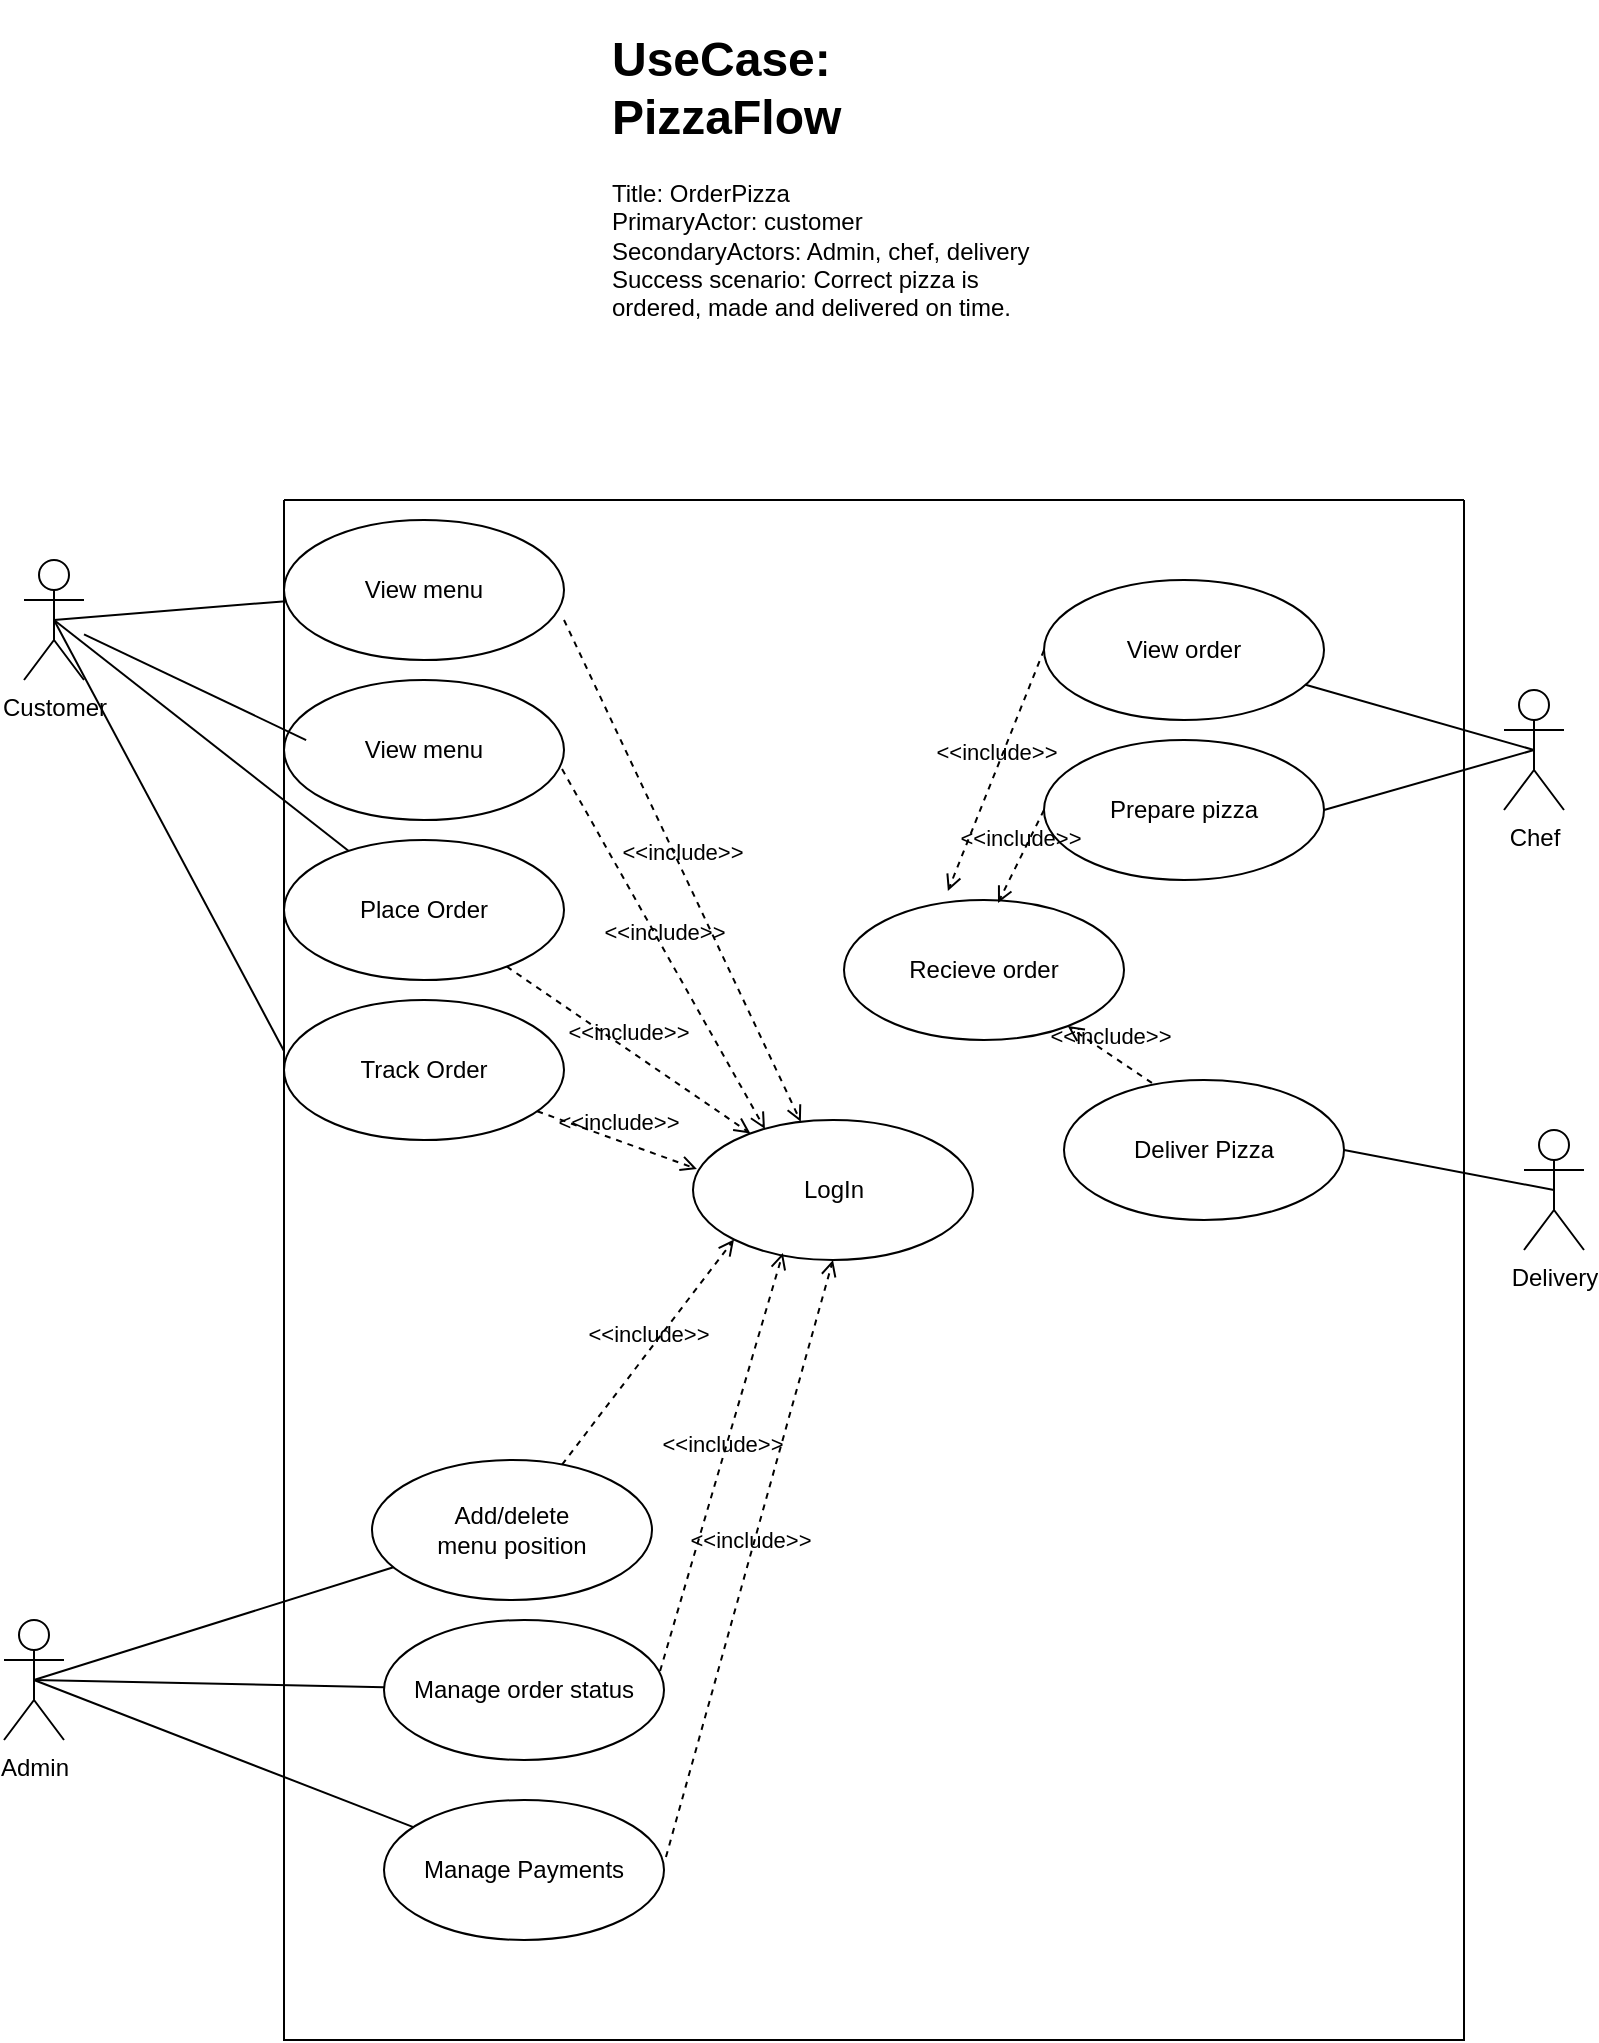 <mxfile version="21.5.0" type="github">
  <diagram name="Page-1" id="9hEmDTEyCYbfekhOkvTK">
    <mxGraphModel dx="959" dy="1383" grid="1" gridSize="10" guides="1" tooltips="1" connect="1" arrows="1" fold="1" page="1" pageScale="1" pageWidth="827" pageHeight="1169" math="0" shadow="0">
      <root>
        <mxCell id="0" />
        <mxCell id="1" parent="0" />
        <mxCell id="Bf7DV_B2SnLvO-OHd-ng-1" value="&lt;h1&gt;UseCase: PizzaFlow&lt;/h1&gt;&lt;div&gt;Title: OrderPizza&lt;/div&gt;&lt;div&gt;PrimaryActor: customer&amp;nbsp;&lt;/div&gt;&lt;div&gt;SecondaryActors: Admin, chef, delivery&lt;/div&gt;&lt;div&gt;Success scenario: Correct pizza is ordered, made and delivered on time.&lt;/div&gt;" style="text;html=1;strokeColor=none;fillColor=none;spacing=5;spacingTop=-20;whiteSpace=wrap;overflow=hidden;rounded=0;" vertex="1" parent="1">
          <mxGeometry x="318" y="30" width="231" height="150" as="geometry" />
        </mxCell>
        <mxCell id="Bf7DV_B2SnLvO-OHd-ng-2" value="Customer" style="shape=umlActor;verticalLabelPosition=bottom;verticalAlign=top;html=1;outlineConnect=0;" vertex="1" parent="1">
          <mxGeometry x="29" y="300" width="30" height="60" as="geometry" />
        </mxCell>
        <mxCell id="Bf7DV_B2SnLvO-OHd-ng-6" value="Chef" style="shape=umlActor;verticalLabelPosition=bottom;verticalAlign=top;html=1;outlineConnect=0;" vertex="1" parent="1">
          <mxGeometry x="769" y="365" width="30" height="60" as="geometry" />
        </mxCell>
        <mxCell id="Bf7DV_B2SnLvO-OHd-ng-17" value="Delivery" style="shape=umlActor;verticalLabelPosition=bottom;verticalAlign=top;html=1;outlineConnect=0;" vertex="1" parent="1">
          <mxGeometry x="779" y="585" width="30" height="60" as="geometry" />
        </mxCell>
        <mxCell id="Bf7DV_B2SnLvO-OHd-ng-18" value="Admin" style="shape=umlActor;verticalLabelPosition=bottom;verticalAlign=top;html=1;outlineConnect=0;" vertex="1" parent="1">
          <mxGeometry x="19" y="830" width="30" height="60" as="geometry" />
        </mxCell>
        <mxCell id="Bf7DV_B2SnLvO-OHd-ng-54" value="View menu" style="ellipse;whiteSpace=wrap;html=1;" vertex="1" parent="1">
          <mxGeometry x="159" y="280" width="140" height="70" as="geometry" />
        </mxCell>
        <mxCell id="Bf7DV_B2SnLvO-OHd-ng-55" value="View menu" style="ellipse;whiteSpace=wrap;html=1;" vertex="1" parent="1">
          <mxGeometry x="159" y="360" width="140" height="70" as="geometry" />
        </mxCell>
        <mxCell id="Bf7DV_B2SnLvO-OHd-ng-56" value="Place Order" style="ellipse;whiteSpace=wrap;html=1;" vertex="1" parent="1">
          <mxGeometry x="159" y="440" width="140" height="70" as="geometry" />
        </mxCell>
        <mxCell id="Bf7DV_B2SnLvO-OHd-ng-57" value="Track Order" style="ellipse;whiteSpace=wrap;html=1;" vertex="1" parent="1">
          <mxGeometry x="159" y="520" width="140" height="70" as="geometry" />
        </mxCell>
        <mxCell id="Bf7DV_B2SnLvO-OHd-ng-58" value="LogIn" style="ellipse;whiteSpace=wrap;html=1;" vertex="1" parent="1">
          <mxGeometry x="363.5" y="580" width="140" height="70" as="geometry" />
        </mxCell>
        <mxCell id="Bf7DV_B2SnLvO-OHd-ng-59" value="" style="endArrow=none;html=1;rounded=0;exitX=0.5;exitY=0.5;exitDx=0;exitDy=0;exitPerimeter=0;" edge="1" parent="1" source="Bf7DV_B2SnLvO-OHd-ng-2" target="Bf7DV_B2SnLvO-OHd-ng-54">
          <mxGeometry width="50" height="50" relative="1" as="geometry">
            <mxPoint x="59" y="380" as="sourcePoint" />
            <mxPoint x="109" y="330" as="targetPoint" />
          </mxGeometry>
        </mxCell>
        <mxCell id="Bf7DV_B2SnLvO-OHd-ng-60" value="" style="endArrow=none;html=1;rounded=0;entryX=0.079;entryY=0.429;entryDx=0;entryDy=0;entryPerimeter=0;" edge="1" parent="1" source="Bf7DV_B2SnLvO-OHd-ng-2" target="Bf7DV_B2SnLvO-OHd-ng-55">
          <mxGeometry width="50" height="50" relative="1" as="geometry">
            <mxPoint x="79" y="350" as="sourcePoint" />
            <mxPoint x="170" y="329" as="targetPoint" />
          </mxGeometry>
        </mxCell>
        <mxCell id="Bf7DV_B2SnLvO-OHd-ng-61" value="" style="endArrow=none;html=1;rounded=0;exitX=0.5;exitY=0.5;exitDx=0;exitDy=0;exitPerimeter=0;" edge="1" parent="1" source="Bf7DV_B2SnLvO-OHd-ng-2" target="Bf7DV_B2SnLvO-OHd-ng-56">
          <mxGeometry width="50" height="50" relative="1" as="geometry">
            <mxPoint x="89" y="360" as="sourcePoint" />
            <mxPoint x="180" y="400" as="targetPoint" />
          </mxGeometry>
        </mxCell>
        <mxCell id="Bf7DV_B2SnLvO-OHd-ng-62" value="" style="endArrow=none;html=1;rounded=0;exitX=0.5;exitY=0.5;exitDx=0;exitDy=0;exitPerimeter=0;entryX=0;entryY=0.364;entryDx=0;entryDy=0;entryPerimeter=0;" edge="1" parent="1" source="Bf7DV_B2SnLvO-OHd-ng-2" target="Bf7DV_B2SnLvO-OHd-ng-57">
          <mxGeometry width="50" height="50" relative="1" as="geometry">
            <mxPoint x="84" y="360" as="sourcePoint" />
            <mxPoint x="202" y="455" as="targetPoint" />
          </mxGeometry>
        </mxCell>
        <mxCell id="Bf7DV_B2SnLvO-OHd-ng-63" value="&amp;lt;&amp;lt;include&amp;gt;&amp;gt;" style="html=1;verticalAlign=bottom;labelBackgroundColor=none;endArrow=open;endFill=0;dashed=1;rounded=0;exitX=1;exitY=0.714;exitDx=0;exitDy=0;exitPerimeter=0;" edge="1" parent="1" source="Bf7DV_B2SnLvO-OHd-ng-54" target="Bf7DV_B2SnLvO-OHd-ng-58">
          <mxGeometry width="160" relative="1" as="geometry">
            <mxPoint x="279" y="310" as="sourcePoint" />
            <mxPoint x="439" y="310" as="targetPoint" />
          </mxGeometry>
        </mxCell>
        <mxCell id="Bf7DV_B2SnLvO-OHd-ng-64" value="&amp;lt;&amp;lt;include&amp;gt;&amp;gt;" style="html=1;verticalAlign=bottom;labelBackgroundColor=none;endArrow=open;endFill=0;dashed=1;rounded=0;entryX=0.257;entryY=0.064;entryDx=0;entryDy=0;entryPerimeter=0;exitX=0.993;exitY=0.636;exitDx=0;exitDy=0;exitPerimeter=0;" edge="1" parent="1" source="Bf7DV_B2SnLvO-OHd-ng-55" target="Bf7DV_B2SnLvO-OHd-ng-58">
          <mxGeometry width="160" relative="1" as="geometry">
            <mxPoint x="309" y="340" as="sourcePoint" />
            <mxPoint x="409" y="581" as="targetPoint" />
          </mxGeometry>
        </mxCell>
        <mxCell id="Bf7DV_B2SnLvO-OHd-ng-65" value="&amp;lt;&amp;lt;include&amp;gt;&amp;gt;" style="html=1;verticalAlign=bottom;labelBackgroundColor=none;endArrow=open;endFill=0;dashed=1;rounded=0;" edge="1" parent="1" source="Bf7DV_B2SnLvO-OHd-ng-56" target="Bf7DV_B2SnLvO-OHd-ng-58">
          <mxGeometry width="160" relative="1" as="geometry">
            <mxPoint x="319" y="350" as="sourcePoint" />
            <mxPoint x="419" y="591" as="targetPoint" />
          </mxGeometry>
        </mxCell>
        <mxCell id="Bf7DV_B2SnLvO-OHd-ng-66" value="&amp;lt;&amp;lt;include&amp;gt;&amp;gt;" style="html=1;verticalAlign=bottom;labelBackgroundColor=none;endArrow=open;endFill=0;dashed=1;rounded=0;entryX=0.014;entryY=0.35;entryDx=0;entryDy=0;entryPerimeter=0;" edge="1" parent="1" source="Bf7DV_B2SnLvO-OHd-ng-57" target="Bf7DV_B2SnLvO-OHd-ng-58">
          <mxGeometry width="160" relative="1" as="geometry">
            <mxPoint x="329" y="360" as="sourcePoint" />
            <mxPoint x="429" y="601" as="targetPoint" />
          </mxGeometry>
        </mxCell>
        <mxCell id="Bf7DV_B2SnLvO-OHd-ng-69" value="Add/delete&lt;br&gt;menu position" style="ellipse;whiteSpace=wrap;html=1;" vertex="1" parent="1">
          <mxGeometry x="203" y="750" width="140" height="70" as="geometry" />
        </mxCell>
        <mxCell id="Bf7DV_B2SnLvO-OHd-ng-70" value="Manage order status" style="ellipse;whiteSpace=wrap;html=1;" vertex="1" parent="1">
          <mxGeometry x="209" y="830" width="140" height="70" as="geometry" />
        </mxCell>
        <mxCell id="Bf7DV_B2SnLvO-OHd-ng-71" value="Manage Payments" style="ellipse;whiteSpace=wrap;html=1;" vertex="1" parent="1">
          <mxGeometry x="209" y="920" width="140" height="70" as="geometry" />
        </mxCell>
        <mxCell id="Bf7DV_B2SnLvO-OHd-ng-72" value="" style="endArrow=none;html=1;rounded=0;exitX=0.5;exitY=0.5;exitDx=0;exitDy=0;exitPerimeter=0;" edge="1" parent="1" source="Bf7DV_B2SnLvO-OHd-ng-18" target="Bf7DV_B2SnLvO-OHd-ng-69">
          <mxGeometry width="50" height="50" relative="1" as="geometry">
            <mxPoint x="149" y="860" as="sourcePoint" />
            <mxPoint x="199" y="810" as="targetPoint" />
          </mxGeometry>
        </mxCell>
        <mxCell id="Bf7DV_B2SnLvO-OHd-ng-73" value="" style="endArrow=none;html=1;rounded=0;exitX=0.5;exitY=0.5;exitDx=0;exitDy=0;exitPerimeter=0;" edge="1" parent="1" source="Bf7DV_B2SnLvO-OHd-ng-18" target="Bf7DV_B2SnLvO-OHd-ng-70">
          <mxGeometry width="50" height="50" relative="1" as="geometry">
            <mxPoint x="154" y="860" as="sourcePoint" />
            <mxPoint x="234" y="820" as="targetPoint" />
          </mxGeometry>
        </mxCell>
        <mxCell id="Bf7DV_B2SnLvO-OHd-ng-74" value="" style="endArrow=none;html=1;rounded=0;exitX=0.5;exitY=0.5;exitDx=0;exitDy=0;exitPerimeter=0;" edge="1" parent="1" source="Bf7DV_B2SnLvO-OHd-ng-18" target="Bf7DV_B2SnLvO-OHd-ng-71">
          <mxGeometry width="50" height="50" relative="1" as="geometry">
            <mxPoint x="164" y="870" as="sourcePoint" />
            <mxPoint x="244" y="830" as="targetPoint" />
          </mxGeometry>
        </mxCell>
        <mxCell id="Bf7DV_B2SnLvO-OHd-ng-75" value="&amp;lt;&amp;lt;include&amp;gt;&amp;gt;" style="html=1;verticalAlign=bottom;labelBackgroundColor=none;endArrow=open;endFill=0;dashed=1;rounded=0;entryX=0;entryY=1;entryDx=0;entryDy=0;" edge="1" parent="1" source="Bf7DV_B2SnLvO-OHd-ng-69" target="Bf7DV_B2SnLvO-OHd-ng-58">
          <mxGeometry width="160" relative="1" as="geometry">
            <mxPoint x="297" y="585" as="sourcePoint" />
            <mxPoint x="355" y="605" as="targetPoint" />
          </mxGeometry>
        </mxCell>
        <mxCell id="Bf7DV_B2SnLvO-OHd-ng-76" value="&amp;lt;&amp;lt;include&amp;gt;&amp;gt;" style="html=1;verticalAlign=bottom;labelBackgroundColor=none;endArrow=open;endFill=0;dashed=1;rounded=0;exitX=0.986;exitY=0.364;exitDx=0;exitDy=0;exitPerimeter=0;entryX=0.321;entryY=0.95;entryDx=0;entryDy=0;entryPerimeter=0;" edge="1" parent="1" source="Bf7DV_B2SnLvO-OHd-ng-70" target="Bf7DV_B2SnLvO-OHd-ng-58">
          <mxGeometry width="160" relative="1" as="geometry">
            <mxPoint x="303" y="761" as="sourcePoint" />
            <mxPoint x="379" y="630" as="targetPoint" />
          </mxGeometry>
        </mxCell>
        <mxCell id="Bf7DV_B2SnLvO-OHd-ng-77" value="&amp;lt;&amp;lt;include&amp;gt;&amp;gt;" style="html=1;verticalAlign=bottom;labelBackgroundColor=none;endArrow=open;endFill=0;dashed=1;rounded=0;exitX=1.007;exitY=0.407;exitDx=0;exitDy=0;exitPerimeter=0;entryX=0.5;entryY=1;entryDx=0;entryDy=0;" edge="1" parent="1" source="Bf7DV_B2SnLvO-OHd-ng-71" target="Bf7DV_B2SnLvO-OHd-ng-58">
          <mxGeometry width="160" relative="1" as="geometry">
            <mxPoint x="357" y="865" as="sourcePoint" />
            <mxPoint x="389" y="640" as="targetPoint" />
          </mxGeometry>
        </mxCell>
        <mxCell id="Bf7DV_B2SnLvO-OHd-ng-78" value="View order" style="ellipse;whiteSpace=wrap;html=1;" vertex="1" parent="1">
          <mxGeometry x="539" y="310" width="140" height="70" as="geometry" />
        </mxCell>
        <mxCell id="Bf7DV_B2SnLvO-OHd-ng-79" value="Prepare pizza" style="ellipse;whiteSpace=wrap;html=1;" vertex="1" parent="1">
          <mxGeometry x="539" y="390" width="140" height="70" as="geometry" />
        </mxCell>
        <mxCell id="Bf7DV_B2SnLvO-OHd-ng-80" value="Recieve order" style="ellipse;whiteSpace=wrap;html=1;" vertex="1" parent="1">
          <mxGeometry x="439" y="470" width="140" height="70" as="geometry" />
        </mxCell>
        <mxCell id="Bf7DV_B2SnLvO-OHd-ng-81" value="" style="endArrow=none;html=1;rounded=0;entryX=0.5;entryY=0.5;entryDx=0;entryDy=0;entryPerimeter=0;" edge="1" parent="1" source="Bf7DV_B2SnLvO-OHd-ng-78" target="Bf7DV_B2SnLvO-OHd-ng-6">
          <mxGeometry width="50" height="50" relative="1" as="geometry">
            <mxPoint x="669" y="380" as="sourcePoint" />
            <mxPoint x="719" y="330" as="targetPoint" />
          </mxGeometry>
        </mxCell>
        <mxCell id="Bf7DV_B2SnLvO-OHd-ng-82" value="" style="endArrow=none;html=1;rounded=0;entryX=0.5;entryY=0.5;entryDx=0;entryDy=0;entryPerimeter=0;exitX=1;exitY=0.5;exitDx=0;exitDy=0;" edge="1" parent="1" source="Bf7DV_B2SnLvO-OHd-ng-79" target="Bf7DV_B2SnLvO-OHd-ng-6">
          <mxGeometry width="50" height="50" relative="1" as="geometry">
            <mxPoint x="675" y="376" as="sourcePoint" />
            <mxPoint x="754" y="405" as="targetPoint" />
          </mxGeometry>
        </mxCell>
        <mxCell id="Bf7DV_B2SnLvO-OHd-ng-85" value="Deliver Pizza" style="ellipse;whiteSpace=wrap;html=1;" vertex="1" parent="1">
          <mxGeometry x="549" y="560" width="140" height="70" as="geometry" />
        </mxCell>
        <mxCell id="Bf7DV_B2SnLvO-OHd-ng-87" value="" style="endArrow=none;html=1;rounded=0;exitX=1;exitY=0.5;exitDx=0;exitDy=0;entryX=0.5;entryY=0.5;entryDx=0;entryDy=0;entryPerimeter=0;" edge="1" parent="1" source="Bf7DV_B2SnLvO-OHd-ng-85" target="Bf7DV_B2SnLvO-OHd-ng-17">
          <mxGeometry width="50" height="50" relative="1" as="geometry">
            <mxPoint x="678" y="540" as="sourcePoint" />
            <mxPoint x="784" y="580" as="targetPoint" />
          </mxGeometry>
        </mxCell>
        <mxCell id="Bf7DV_B2SnLvO-OHd-ng-88" value="&amp;lt;&amp;lt;include&amp;gt;&amp;gt;" style="html=1;verticalAlign=bottom;labelBackgroundColor=none;endArrow=open;endFill=0;dashed=1;rounded=0;exitX=0.314;exitY=0.021;exitDx=0;exitDy=0;exitPerimeter=0;" edge="1" parent="1" source="Bf7DV_B2SnLvO-OHd-ng-85" target="Bf7DV_B2SnLvO-OHd-ng-80">
          <mxGeometry width="160" relative="1" as="geometry">
            <mxPoint x="308" y="762" as="sourcePoint" />
            <mxPoint x="394" y="650" as="targetPoint" />
          </mxGeometry>
        </mxCell>
        <mxCell id="Bf7DV_B2SnLvO-OHd-ng-89" value="&amp;lt;&amp;lt;include&amp;gt;&amp;gt;" style="html=1;verticalAlign=bottom;labelBackgroundColor=none;endArrow=open;endFill=0;dashed=1;rounded=0;entryX=0.55;entryY=0.021;entryDx=0;entryDy=0;entryPerimeter=0;exitX=0;exitY=0.5;exitDx=0;exitDy=0;" edge="1" parent="1" source="Bf7DV_B2SnLvO-OHd-ng-79" target="Bf7DV_B2SnLvO-OHd-ng-80">
          <mxGeometry width="160" relative="1" as="geometry">
            <mxPoint x="603" y="571" as="sourcePoint" />
            <mxPoint x="561" y="543" as="targetPoint" />
          </mxGeometry>
        </mxCell>
        <mxCell id="Bf7DV_B2SnLvO-OHd-ng-90" value="&amp;lt;&amp;lt;include&amp;gt;&amp;gt;" style="html=1;verticalAlign=bottom;labelBackgroundColor=none;endArrow=open;endFill=0;dashed=1;rounded=0;exitX=0;exitY=0.5;exitDx=0;exitDy=0;entryX=0.371;entryY=-0.064;entryDx=0;entryDy=0;entryPerimeter=0;" edge="1" parent="1" source="Bf7DV_B2SnLvO-OHd-ng-78" target="Bf7DV_B2SnLvO-OHd-ng-80">
          <mxGeometry width="160" relative="1" as="geometry">
            <mxPoint x="613" y="581" as="sourcePoint" />
            <mxPoint x="571" y="553" as="targetPoint" />
          </mxGeometry>
        </mxCell>
        <mxCell id="Bf7DV_B2SnLvO-OHd-ng-91" value="" style="swimlane;startSize=0;" vertex="1" parent="1">
          <mxGeometry x="159" y="270" width="590" height="770" as="geometry" />
        </mxCell>
      </root>
    </mxGraphModel>
  </diagram>
</mxfile>
